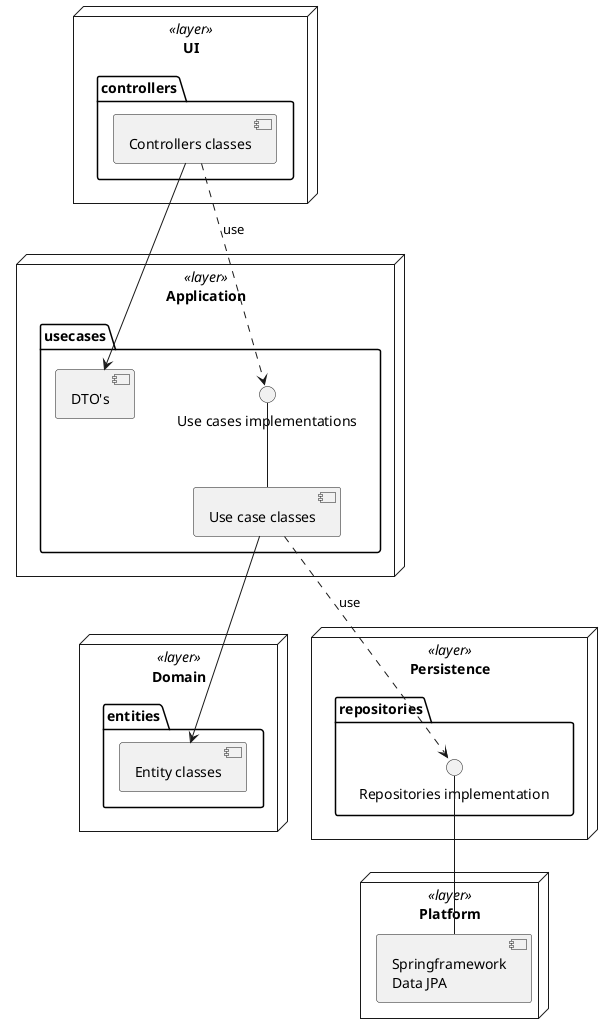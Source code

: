 @startuml

node "Domain" <<layer>> {
  package "entities" {
    [Entity classes] as Entities
  }
}

node "Application" <<layer>> {
  package "usecases" {
    [DTO's] as Dtos
    [Use case classes] as Usecases
    () "Use cases implementations" as UsecasesImpl
  }
}

node "Persistence" <<layer>> {
  package "repositories" {
    () "Repositories implementation" as RepositoriesImpl
  }
}

node "UI" <<layer>> {
  package "controllers" {
    [Controllers classes] as Controllers
  }
}

node "Platform" <<layer>> {
  [Springframework\nData JPA] as JPA
} 

Usecases --> Entities
Usecases ..> RepositoriesImpl : use
UsecasesImpl -- Usecases
RepositoriesImpl -- JPA
Controllers --> Dtos
Controllers ..> UsecasesImpl : use

@enduml